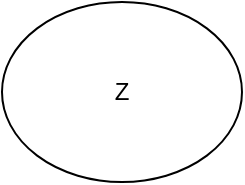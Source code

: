 <mxfile version="22.0.0" type="device">
  <diagram name="Page-1" id="DWZUcJbnvngYMNBq2eOu">
    <mxGraphModel dx="2026" dy="1153" grid="1" gridSize="10" guides="1" tooltips="1" connect="1" arrows="1" fold="1" page="1" pageScale="1" pageWidth="850" pageHeight="1100" math="0" shadow="0">
      <root>
        <mxCell id="0" />
        <mxCell id="1" parent="0" />
        <mxCell id="Rkye0tycBwfQXFYHMX-e-1" value="Z" style="ellipse;whiteSpace=wrap;html=1;" vertex="1" parent="1">
          <mxGeometry x="370" y="160" width="120" height="90" as="geometry" />
        </mxCell>
      </root>
    </mxGraphModel>
  </diagram>
</mxfile>
